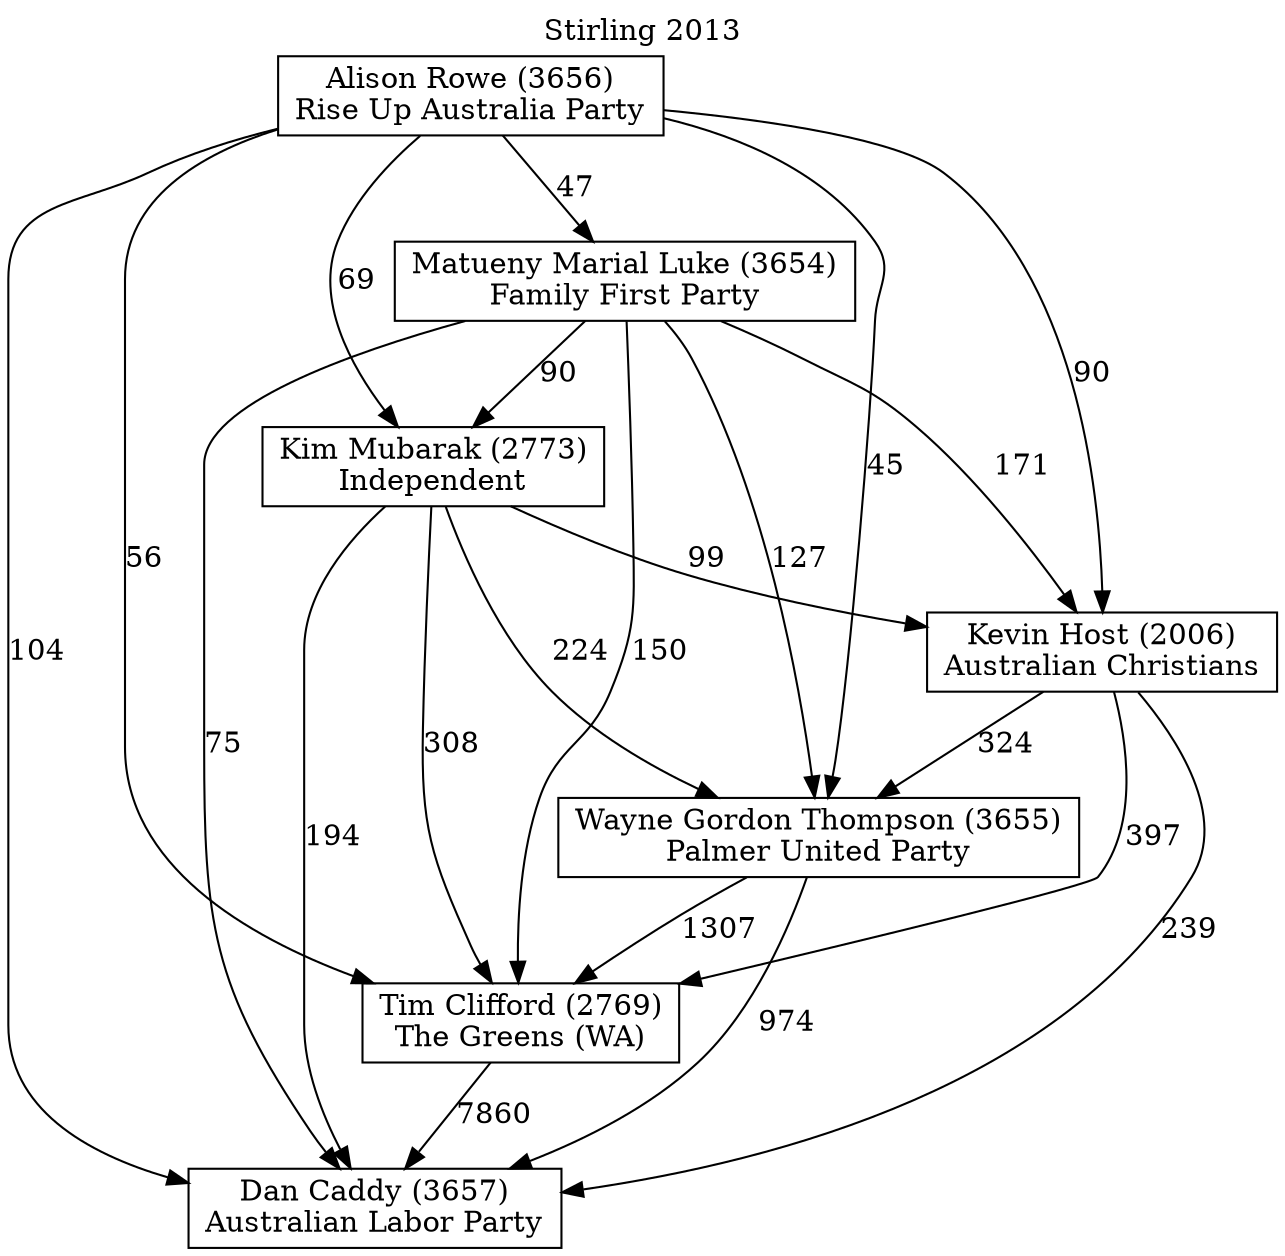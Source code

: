 // House preference flow
digraph "Dan Caddy (3657)_Stirling_2013" {
	graph [label="Stirling 2013" labelloc=t mclimit=10]
	node [shape=box]
	"Dan Caddy (3657)" [label="Dan Caddy (3657)
Australian Labor Party"]
	"Tim Clifford (2769)" [label="Tim Clifford (2769)
The Greens (WA)"]
	"Wayne Gordon Thompson (3655)" [label="Wayne Gordon Thompson (3655)
Palmer United Party"]
	"Kevin Host (2006)" [label="Kevin Host (2006)
Australian Christians"]
	"Kim Mubarak (2773)" [label="Kim Mubarak (2773)
Independent"]
	"Matueny Marial Luke (3654)" [label="Matueny Marial Luke (3654)
Family First Party"]
	"Alison Rowe (3656)" [label="Alison Rowe (3656)
Rise Up Australia Party"]
	"Tim Clifford (2769)" -> "Dan Caddy (3657)" [label=7860]
	"Wayne Gordon Thompson (3655)" -> "Tim Clifford (2769)" [label=1307]
	"Kevin Host (2006)" -> "Wayne Gordon Thompson (3655)" [label=324]
	"Kim Mubarak (2773)" -> "Kevin Host (2006)" [label=99]
	"Matueny Marial Luke (3654)" -> "Kim Mubarak (2773)" [label=90]
	"Alison Rowe (3656)" -> "Matueny Marial Luke (3654)" [label=47]
	"Wayne Gordon Thompson (3655)" -> "Dan Caddy (3657)" [label=974]
	"Kevin Host (2006)" -> "Dan Caddy (3657)" [label=239]
	"Kim Mubarak (2773)" -> "Dan Caddy (3657)" [label=194]
	"Matueny Marial Luke (3654)" -> "Dan Caddy (3657)" [label=75]
	"Alison Rowe (3656)" -> "Dan Caddy (3657)" [label=104]
	"Alison Rowe (3656)" -> "Kim Mubarak (2773)" [label=69]
	"Matueny Marial Luke (3654)" -> "Kevin Host (2006)" [label=171]
	"Alison Rowe (3656)" -> "Kevin Host (2006)" [label=90]
	"Kim Mubarak (2773)" -> "Wayne Gordon Thompson (3655)" [label=224]
	"Matueny Marial Luke (3654)" -> "Wayne Gordon Thompson (3655)" [label=127]
	"Alison Rowe (3656)" -> "Wayne Gordon Thompson (3655)" [label=45]
	"Kevin Host (2006)" -> "Tim Clifford (2769)" [label=397]
	"Kim Mubarak (2773)" -> "Tim Clifford (2769)" [label=308]
	"Matueny Marial Luke (3654)" -> "Tim Clifford (2769)" [label=150]
	"Alison Rowe (3656)" -> "Tim Clifford (2769)" [label=56]
}
